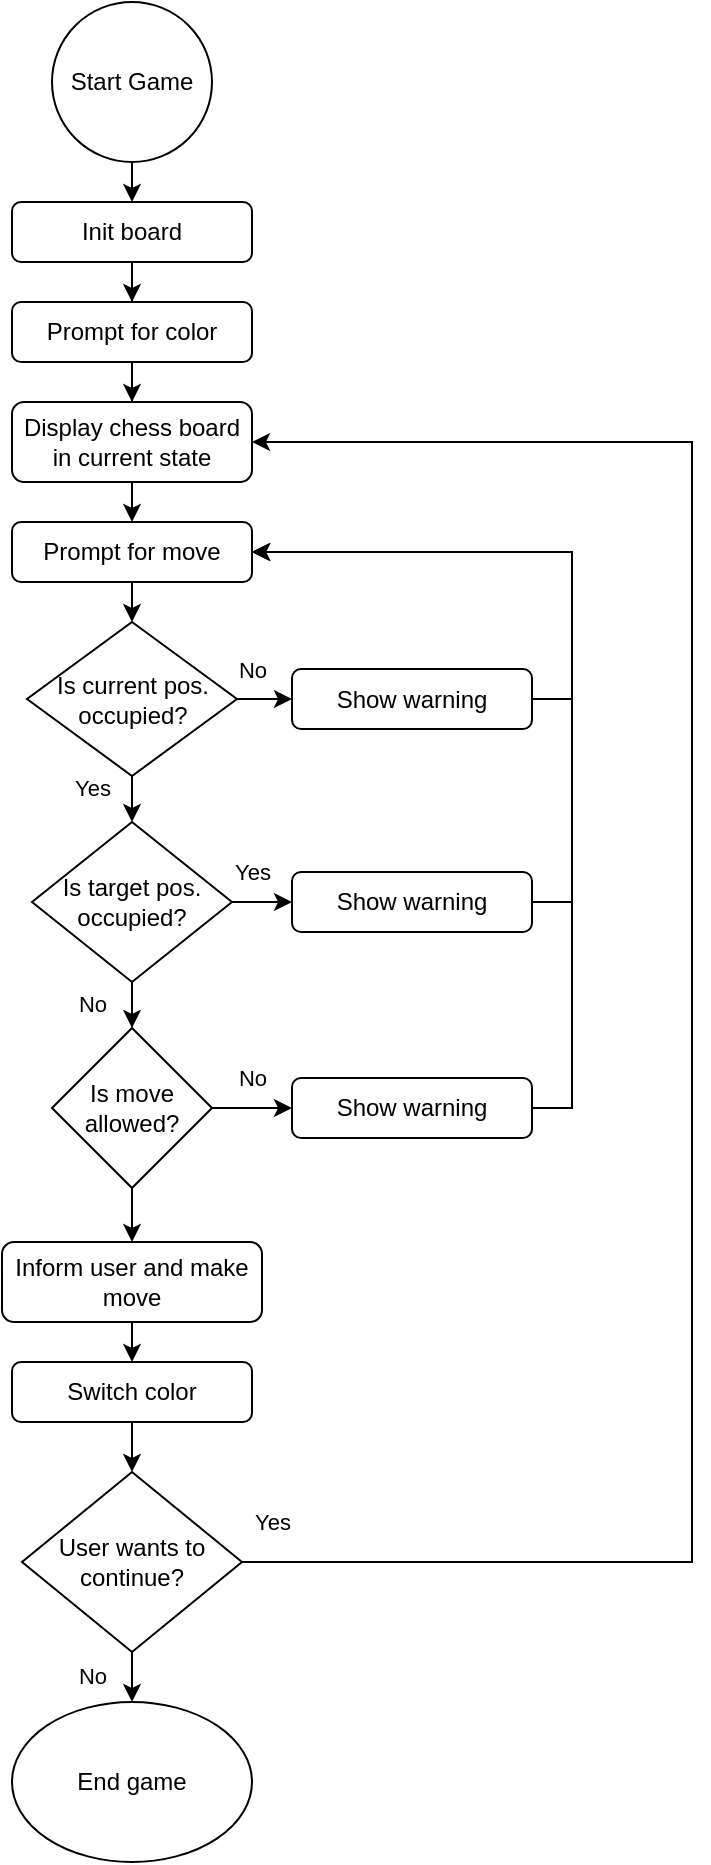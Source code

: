 <mxfile version="24.4.0" type="device">
  <diagram id="C5RBs43oDa-KdzZeNtuy" name="Page-1">
    <mxGraphModel dx="1434" dy="746" grid="1" gridSize="10" guides="1" tooltips="1" connect="1" arrows="1" fold="1" page="1" pageScale="1" pageWidth="827" pageHeight="1169" math="0" shadow="0">
      <root>
        <mxCell id="WIyWlLk6GJQsqaUBKTNV-0" />
        <mxCell id="WIyWlLk6GJQsqaUBKTNV-1" parent="WIyWlLk6GJQsqaUBKTNV-0" />
        <mxCell id="pJtX5P2fk--i68XaxxVI-7" value="" style="edgeStyle=orthogonalEdgeStyle;rounded=0;orthogonalLoop=1;jettySize=auto;html=1;" parent="WIyWlLk6GJQsqaUBKTNV-1" source="WIyWlLk6GJQsqaUBKTNV-3" target="pJtX5P2fk--i68XaxxVI-6" edge="1">
          <mxGeometry relative="1" as="geometry" />
        </mxCell>
        <mxCell id="WIyWlLk6GJQsqaUBKTNV-3" value="Init board" style="rounded=1;whiteSpace=wrap;html=1;fontSize=12;glass=0;strokeWidth=1;shadow=0;" parent="WIyWlLk6GJQsqaUBKTNV-1" vertex="1">
          <mxGeometry x="20" y="140" width="120" height="30" as="geometry" />
        </mxCell>
        <mxCell id="pJtX5P2fk--i68XaxxVI-3" style="edgeStyle=orthogonalEdgeStyle;rounded=0;orthogonalLoop=1;jettySize=auto;html=1;exitX=0.5;exitY=1;exitDx=0;exitDy=0;entryX=0.5;entryY=0;entryDx=0;entryDy=0;" parent="WIyWlLk6GJQsqaUBKTNV-1" source="pJtX5P2fk--i68XaxxVI-0" target="WIyWlLk6GJQsqaUBKTNV-3" edge="1">
          <mxGeometry relative="1" as="geometry" />
        </mxCell>
        <mxCell id="pJtX5P2fk--i68XaxxVI-0" value="Start Game" style="ellipse;whiteSpace=wrap;html=1;aspect=fixed;" parent="WIyWlLk6GJQsqaUBKTNV-1" vertex="1">
          <mxGeometry x="40" y="40" width="80" height="80" as="geometry" />
        </mxCell>
        <mxCell id="pJtX5P2fk--i68XaxxVI-10" style="edgeStyle=orthogonalEdgeStyle;rounded=0;orthogonalLoop=1;jettySize=auto;html=1;exitX=0.5;exitY=1;exitDx=0;exitDy=0;" parent="WIyWlLk6GJQsqaUBKTNV-1" source="pJtX5P2fk--i68XaxxVI-6" target="pJtX5P2fk--i68XaxxVI-8" edge="1">
          <mxGeometry relative="1" as="geometry" />
        </mxCell>
        <mxCell id="pJtX5P2fk--i68XaxxVI-6" value="Prompt for color" style="rounded=1;whiteSpace=wrap;html=1;" parent="WIyWlLk6GJQsqaUBKTNV-1" vertex="1">
          <mxGeometry x="20" y="190" width="120" height="30" as="geometry" />
        </mxCell>
        <mxCell id="pJtX5P2fk--i68XaxxVI-106" style="edgeStyle=orthogonalEdgeStyle;rounded=0;orthogonalLoop=1;jettySize=auto;html=1;exitX=0.5;exitY=1;exitDx=0;exitDy=0;entryX=0.5;entryY=0;entryDx=0;entryDy=0;" parent="WIyWlLk6GJQsqaUBKTNV-1" source="pJtX5P2fk--i68XaxxVI-8" target="pJtX5P2fk--i68XaxxVI-9" edge="1">
          <mxGeometry relative="1" as="geometry" />
        </mxCell>
        <mxCell id="pJtX5P2fk--i68XaxxVI-8" value="Display chess board&lt;div&gt;in current state&lt;/div&gt;" style="rounded=1;whiteSpace=wrap;html=1;" parent="WIyWlLk6GJQsqaUBKTNV-1" vertex="1">
          <mxGeometry x="20" y="240" width="120" height="40" as="geometry" />
        </mxCell>
        <mxCell id="pJtX5P2fk--i68XaxxVI-13" style="edgeStyle=orthogonalEdgeStyle;rounded=0;orthogonalLoop=1;jettySize=auto;html=1;exitX=0.5;exitY=1;exitDx=0;exitDy=0;entryX=0.5;entryY=0;entryDx=0;entryDy=0;" parent="WIyWlLk6GJQsqaUBKTNV-1" source="pJtX5P2fk--i68XaxxVI-9" target="pJtX5P2fk--i68XaxxVI-12" edge="1">
          <mxGeometry relative="1" as="geometry" />
        </mxCell>
        <mxCell id="pJtX5P2fk--i68XaxxVI-9" value="Prompt for move" style="rounded=1;whiteSpace=wrap;html=1;" parent="WIyWlLk6GJQsqaUBKTNV-1" vertex="1">
          <mxGeometry x="20" y="300" width="120" height="30" as="geometry" />
        </mxCell>
        <mxCell id="pJtX5P2fk--i68XaxxVI-23" style="edgeStyle=orthogonalEdgeStyle;rounded=0;orthogonalLoop=1;jettySize=auto;html=1;exitX=1;exitY=0.5;exitDx=0;exitDy=0;entryX=0;entryY=0.5;entryDx=0;entryDy=0;" parent="WIyWlLk6GJQsqaUBKTNV-1" source="pJtX5P2fk--i68XaxxVI-12" target="pJtX5P2fk--i68XaxxVI-15" edge="1">
          <mxGeometry relative="1" as="geometry" />
        </mxCell>
        <mxCell id="pJtX5P2fk--i68XaxxVI-27" value="No" style="edgeLabel;html=1;align=center;verticalAlign=middle;resizable=0;points=[];" parent="pJtX5P2fk--i68XaxxVI-23" vertex="1" connectable="0">
          <mxGeometry x="-0.091" y="-1" relative="1" as="geometry">
            <mxPoint x="-5" y="-16" as="offset" />
          </mxGeometry>
        </mxCell>
        <mxCell id="pJtX5P2fk--i68XaxxVI-24" style="edgeStyle=orthogonalEdgeStyle;rounded=0;orthogonalLoop=1;jettySize=auto;html=1;exitX=0.5;exitY=1;exitDx=0;exitDy=0;entryX=0.5;entryY=0;entryDx=0;entryDy=0;" parent="WIyWlLk6GJQsqaUBKTNV-1" source="pJtX5P2fk--i68XaxxVI-12" target="pJtX5P2fk--i68XaxxVI-19" edge="1">
          <mxGeometry relative="1" as="geometry" />
        </mxCell>
        <mxCell id="pJtX5P2fk--i68XaxxVI-36" value="Yes" style="edgeLabel;html=1;align=center;verticalAlign=middle;resizable=0;points=[];" parent="pJtX5P2fk--i68XaxxVI-24" vertex="1" connectable="0">
          <mxGeometry x="-0.513" y="-1" relative="1" as="geometry">
            <mxPoint x="-19" as="offset" />
          </mxGeometry>
        </mxCell>
        <mxCell id="pJtX5P2fk--i68XaxxVI-12" value="Is current pos. occupied?" style="rhombus;whiteSpace=wrap;html=1;" parent="WIyWlLk6GJQsqaUBKTNV-1" vertex="1">
          <mxGeometry x="27.5" y="350" width="105" height="77" as="geometry" />
        </mxCell>
        <mxCell id="pJtX5P2fk--i68XaxxVI-107" style="edgeStyle=orthogonalEdgeStyle;rounded=0;orthogonalLoop=1;jettySize=auto;html=1;exitX=1;exitY=0.5;exitDx=0;exitDy=0;entryX=1;entryY=0.5;entryDx=0;entryDy=0;" parent="WIyWlLk6GJQsqaUBKTNV-1" source="pJtX5P2fk--i68XaxxVI-15" target="pJtX5P2fk--i68XaxxVI-9" edge="1">
          <mxGeometry relative="1" as="geometry" />
        </mxCell>
        <mxCell id="pJtX5P2fk--i68XaxxVI-15" value="Show warning" style="rounded=1;whiteSpace=wrap;html=1;" parent="WIyWlLk6GJQsqaUBKTNV-1" vertex="1">
          <mxGeometry x="160" y="373.5" width="120" height="30" as="geometry" />
        </mxCell>
        <mxCell id="pJtX5P2fk--i68XaxxVI-31" style="edgeStyle=orthogonalEdgeStyle;rounded=0;orthogonalLoop=1;jettySize=auto;html=1;exitX=0.5;exitY=1;exitDx=0;exitDy=0;entryX=0.5;entryY=0;entryDx=0;entryDy=0;" parent="WIyWlLk6GJQsqaUBKTNV-1" source="pJtX5P2fk--i68XaxxVI-19" target="pJtX5P2fk--i68XaxxVI-30" edge="1">
          <mxGeometry relative="1" as="geometry" />
        </mxCell>
        <mxCell id="pJtX5P2fk--i68XaxxVI-44" value="No" style="edgeLabel;html=1;align=center;verticalAlign=middle;resizable=0;points=[];" parent="pJtX5P2fk--i68XaxxVI-31" vertex="1" connectable="0">
          <mxGeometry x="-0.4" y="-1" relative="1" as="geometry">
            <mxPoint x="-19" y="4" as="offset" />
          </mxGeometry>
        </mxCell>
        <mxCell id="pJtX5P2fk--i68XaxxVI-42" style="edgeStyle=orthogonalEdgeStyle;rounded=0;orthogonalLoop=1;jettySize=auto;html=1;exitX=1;exitY=0.5;exitDx=0;exitDy=0;" parent="WIyWlLk6GJQsqaUBKTNV-1" source="pJtX5P2fk--i68XaxxVI-19" target="pJtX5P2fk--i68XaxxVI-25" edge="1">
          <mxGeometry relative="1" as="geometry" />
        </mxCell>
        <mxCell id="pJtX5P2fk--i68XaxxVI-43" value="Yes" style="edgeLabel;html=1;align=center;verticalAlign=middle;resizable=0;points=[];" parent="pJtX5P2fk--i68XaxxVI-42" vertex="1" connectable="0">
          <mxGeometry x="0.44" y="-1" relative="1" as="geometry">
            <mxPoint x="-6" y="-16" as="offset" />
          </mxGeometry>
        </mxCell>
        <mxCell id="pJtX5P2fk--i68XaxxVI-19" value="Is target pos. occupied?" style="rhombus;whiteSpace=wrap;html=1;" parent="WIyWlLk6GJQsqaUBKTNV-1" vertex="1">
          <mxGeometry x="30" y="450" width="100" height="80" as="geometry" />
        </mxCell>
        <mxCell id="pJtX5P2fk--i68XaxxVI-109" style="edgeStyle=orthogonalEdgeStyle;rounded=0;orthogonalLoop=1;jettySize=auto;html=1;exitX=1;exitY=0.5;exitDx=0;exitDy=0;entryX=1;entryY=0.5;entryDx=0;entryDy=0;" parent="WIyWlLk6GJQsqaUBKTNV-1" source="pJtX5P2fk--i68XaxxVI-25" target="pJtX5P2fk--i68XaxxVI-9" edge="1">
          <mxGeometry relative="1" as="geometry" />
        </mxCell>
        <mxCell id="pJtX5P2fk--i68XaxxVI-25" value="Show warning" style="rounded=1;whiteSpace=wrap;html=1;" parent="WIyWlLk6GJQsqaUBKTNV-1" vertex="1">
          <mxGeometry x="160" y="475" width="120" height="30" as="geometry" />
        </mxCell>
        <mxCell id="pJtX5P2fk--i68XaxxVI-33" style="edgeStyle=orthogonalEdgeStyle;rounded=0;orthogonalLoop=1;jettySize=auto;html=1;exitX=1;exitY=0.5;exitDx=0;exitDy=0;entryX=0;entryY=0.5;entryDx=0;entryDy=0;" parent="WIyWlLk6GJQsqaUBKTNV-1" source="pJtX5P2fk--i68XaxxVI-30" target="pJtX5P2fk--i68XaxxVI-32" edge="1">
          <mxGeometry relative="1" as="geometry" />
        </mxCell>
        <mxCell id="pJtX5P2fk--i68XaxxVI-34" value="No" style="edgeLabel;html=1;align=center;verticalAlign=middle;resizable=0;points=[];" parent="pJtX5P2fk--i68XaxxVI-33" vertex="1" connectable="0">
          <mxGeometry x="-0.35" y="2" relative="1" as="geometry">
            <mxPoint x="7" y="-13" as="offset" />
          </mxGeometry>
        </mxCell>
        <mxCell id="pJtX5P2fk--i68XaxxVI-39" style="edgeStyle=orthogonalEdgeStyle;rounded=0;orthogonalLoop=1;jettySize=auto;html=1;exitX=0.5;exitY=1;exitDx=0;exitDy=0;entryX=0.5;entryY=0;entryDx=0;entryDy=0;" parent="WIyWlLk6GJQsqaUBKTNV-1" source="pJtX5P2fk--i68XaxxVI-30" target="pJtX5P2fk--i68XaxxVI-38" edge="1">
          <mxGeometry relative="1" as="geometry" />
        </mxCell>
        <mxCell id="pJtX5P2fk--i68XaxxVI-30" value="Is move allowed?" style="rhombus;whiteSpace=wrap;html=1;" parent="WIyWlLk6GJQsqaUBKTNV-1" vertex="1">
          <mxGeometry x="40" y="553" width="80" height="80" as="geometry" />
        </mxCell>
        <mxCell id="pJtX5P2fk--i68XaxxVI-110" style="edgeStyle=orthogonalEdgeStyle;rounded=0;orthogonalLoop=1;jettySize=auto;html=1;exitX=1;exitY=0.5;exitDx=0;exitDy=0;entryX=1;entryY=0.5;entryDx=0;entryDy=0;" parent="WIyWlLk6GJQsqaUBKTNV-1" source="pJtX5P2fk--i68XaxxVI-32" target="pJtX5P2fk--i68XaxxVI-9" edge="1">
          <mxGeometry relative="1" as="geometry" />
        </mxCell>
        <mxCell id="pJtX5P2fk--i68XaxxVI-32" value="Show warning" style="rounded=1;whiteSpace=wrap;html=1;" parent="WIyWlLk6GJQsqaUBKTNV-1" vertex="1">
          <mxGeometry x="160" y="578" width="120" height="30" as="geometry" />
        </mxCell>
        <mxCell id="pJtX5P2fk--i68XaxxVI-103" style="edgeStyle=orthogonalEdgeStyle;rounded=0;orthogonalLoop=1;jettySize=auto;html=1;exitX=0.5;exitY=1;exitDx=0;exitDy=0;entryX=0.5;entryY=0;entryDx=0;entryDy=0;" parent="WIyWlLk6GJQsqaUBKTNV-1" source="pJtX5P2fk--i68XaxxVI-38" target="pJtX5P2fk--i68XaxxVI-93" edge="1">
          <mxGeometry relative="1" as="geometry" />
        </mxCell>
        <mxCell id="pJtX5P2fk--i68XaxxVI-38" value="Inform user and make move" style="rounded=1;whiteSpace=wrap;html=1;" parent="WIyWlLk6GJQsqaUBKTNV-1" vertex="1">
          <mxGeometry x="15" y="660" width="130" height="40" as="geometry" />
        </mxCell>
        <mxCell id="pJtX5P2fk--i68XaxxVI-100" style="edgeStyle=orthogonalEdgeStyle;rounded=0;orthogonalLoop=1;jettySize=auto;html=1;exitX=0.5;exitY=1;exitDx=0;exitDy=0;entryX=0.5;entryY=0;entryDx=0;entryDy=0;" parent="WIyWlLk6GJQsqaUBKTNV-1" source="pJtX5P2fk--i68XaxxVI-93" target="pJtX5P2fk--i68XaxxVI-94" edge="1">
          <mxGeometry relative="1" as="geometry" />
        </mxCell>
        <mxCell id="pJtX5P2fk--i68XaxxVI-93" value="Switch color" style="rounded=1;whiteSpace=wrap;html=1;" parent="WIyWlLk6GJQsqaUBKTNV-1" vertex="1">
          <mxGeometry x="20" y="720" width="120" height="30" as="geometry" />
        </mxCell>
        <mxCell id="pJtX5P2fk--i68XaxxVI-101" style="edgeStyle=orthogonalEdgeStyle;rounded=0;orthogonalLoop=1;jettySize=auto;html=1;exitX=1;exitY=0.5;exitDx=0;exitDy=0;entryX=1;entryY=0.5;entryDx=0;entryDy=0;" parent="WIyWlLk6GJQsqaUBKTNV-1" source="pJtX5P2fk--i68XaxxVI-94" target="pJtX5P2fk--i68XaxxVI-8" edge="1">
          <mxGeometry relative="1" as="geometry">
            <mxPoint x="420" y="780" as="targetPoint" />
            <Array as="points">
              <mxPoint x="360" y="820" />
              <mxPoint x="360" y="260" />
            </Array>
          </mxGeometry>
        </mxCell>
        <mxCell id="pJtX5P2fk--i68XaxxVI-102" value="Yes" style="edgeLabel;html=1;align=center;verticalAlign=middle;resizable=0;points=[];" parent="pJtX5P2fk--i68XaxxVI-101" vertex="1" connectable="0">
          <mxGeometry x="-0.28" y="-2" relative="1" as="geometry">
            <mxPoint x="-212" y="117" as="offset" />
          </mxGeometry>
        </mxCell>
        <mxCell id="pJtX5P2fk--i68XaxxVI-104" style="edgeStyle=orthogonalEdgeStyle;rounded=0;orthogonalLoop=1;jettySize=auto;html=1;exitX=0.5;exitY=1;exitDx=0;exitDy=0;entryX=0.5;entryY=0;entryDx=0;entryDy=0;" parent="WIyWlLk6GJQsqaUBKTNV-1" source="pJtX5P2fk--i68XaxxVI-94" target="pJtX5P2fk--i68XaxxVI-95" edge="1">
          <mxGeometry relative="1" as="geometry" />
        </mxCell>
        <mxCell id="pJtX5P2fk--i68XaxxVI-105" value="No" style="edgeLabel;html=1;align=center;verticalAlign=middle;resizable=0;points=[];" parent="pJtX5P2fk--i68XaxxVI-104" vertex="1" connectable="0">
          <mxGeometry x="-0.5" y="-2" relative="1" as="geometry">
            <mxPoint x="-18" y="5" as="offset" />
          </mxGeometry>
        </mxCell>
        <mxCell id="pJtX5P2fk--i68XaxxVI-94" value="User wants to continue?" style="rhombus;whiteSpace=wrap;html=1;" parent="WIyWlLk6GJQsqaUBKTNV-1" vertex="1">
          <mxGeometry x="25" y="775" width="110" height="90" as="geometry" />
        </mxCell>
        <mxCell id="pJtX5P2fk--i68XaxxVI-95" value="End game" style="ellipse;whiteSpace=wrap;html=1;" parent="WIyWlLk6GJQsqaUBKTNV-1" vertex="1">
          <mxGeometry x="20" y="890" width="120" height="80" as="geometry" />
        </mxCell>
      </root>
    </mxGraphModel>
  </diagram>
</mxfile>
